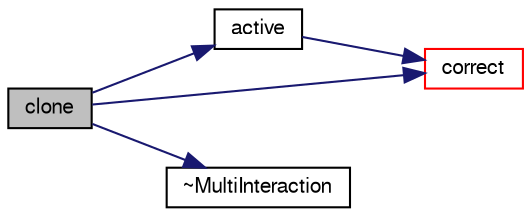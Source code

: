 digraph "clone"
{
  bgcolor="transparent";
  edge [fontname="FreeSans",fontsize="10",labelfontname="FreeSans",labelfontsize="10"];
  node [fontname="FreeSans",fontsize="10",shape=record];
  rankdir="LR";
  Node9 [label="clone",height=0.2,width=0.4,color="black", fillcolor="grey75", style="filled", fontcolor="black"];
  Node9 -> Node10 [color="midnightblue",fontsize="10",style="solid",fontname="FreeSans"];
  Node10 [label="active",height=0.2,width=0.4,color="black",URL="$a24182.html#ad9735e23cb0888fb98e1c5893aecff7e",tooltip="Flag to indicate whether model activates patch interaction model. "];
  Node10 -> Node11 [color="midnightblue",fontsize="10",style="solid",fontname="FreeSans"];
  Node11 [label="correct",height=0.2,width=0.4,color="red",URL="$a24182.html#aa1b559cf24cdec3d37b45e290079352d",tooltip="Apply velocity correction. "];
  Node9 -> Node11 [color="midnightblue",fontsize="10",style="solid",fontname="FreeSans"];
  Node9 -> Node13 [color="midnightblue",fontsize="10",style="solid",fontname="FreeSans"];
  Node13 [label="~MultiInteraction",height=0.2,width=0.4,color="black",URL="$a24182.html#aacbb575ff659244a301188dce69d51e8",tooltip="Destructor. "];
}
